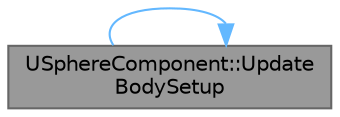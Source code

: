 digraph "USphereComponent::UpdateBodySetup"
{
 // INTERACTIVE_SVG=YES
 // LATEX_PDF_SIZE
  bgcolor="transparent";
  edge [fontname=Helvetica,fontsize=10,labelfontname=Helvetica,labelfontsize=10];
  node [fontname=Helvetica,fontsize=10,shape=box,height=0.2,width=0.4];
  rankdir="LR";
  Node1 [id="Node000001",label="USphereComponent::Update\lBodySetup",height=0.2,width=0.4,color="gray40", fillcolor="grey60", style="filled", fontcolor="black",tooltip="Update the body setup parameters based on shape information."];
  Node1 -> Node1 [id="edge1_Node000001_Node000001",color="steelblue1",style="solid",tooltip=" "];
}
